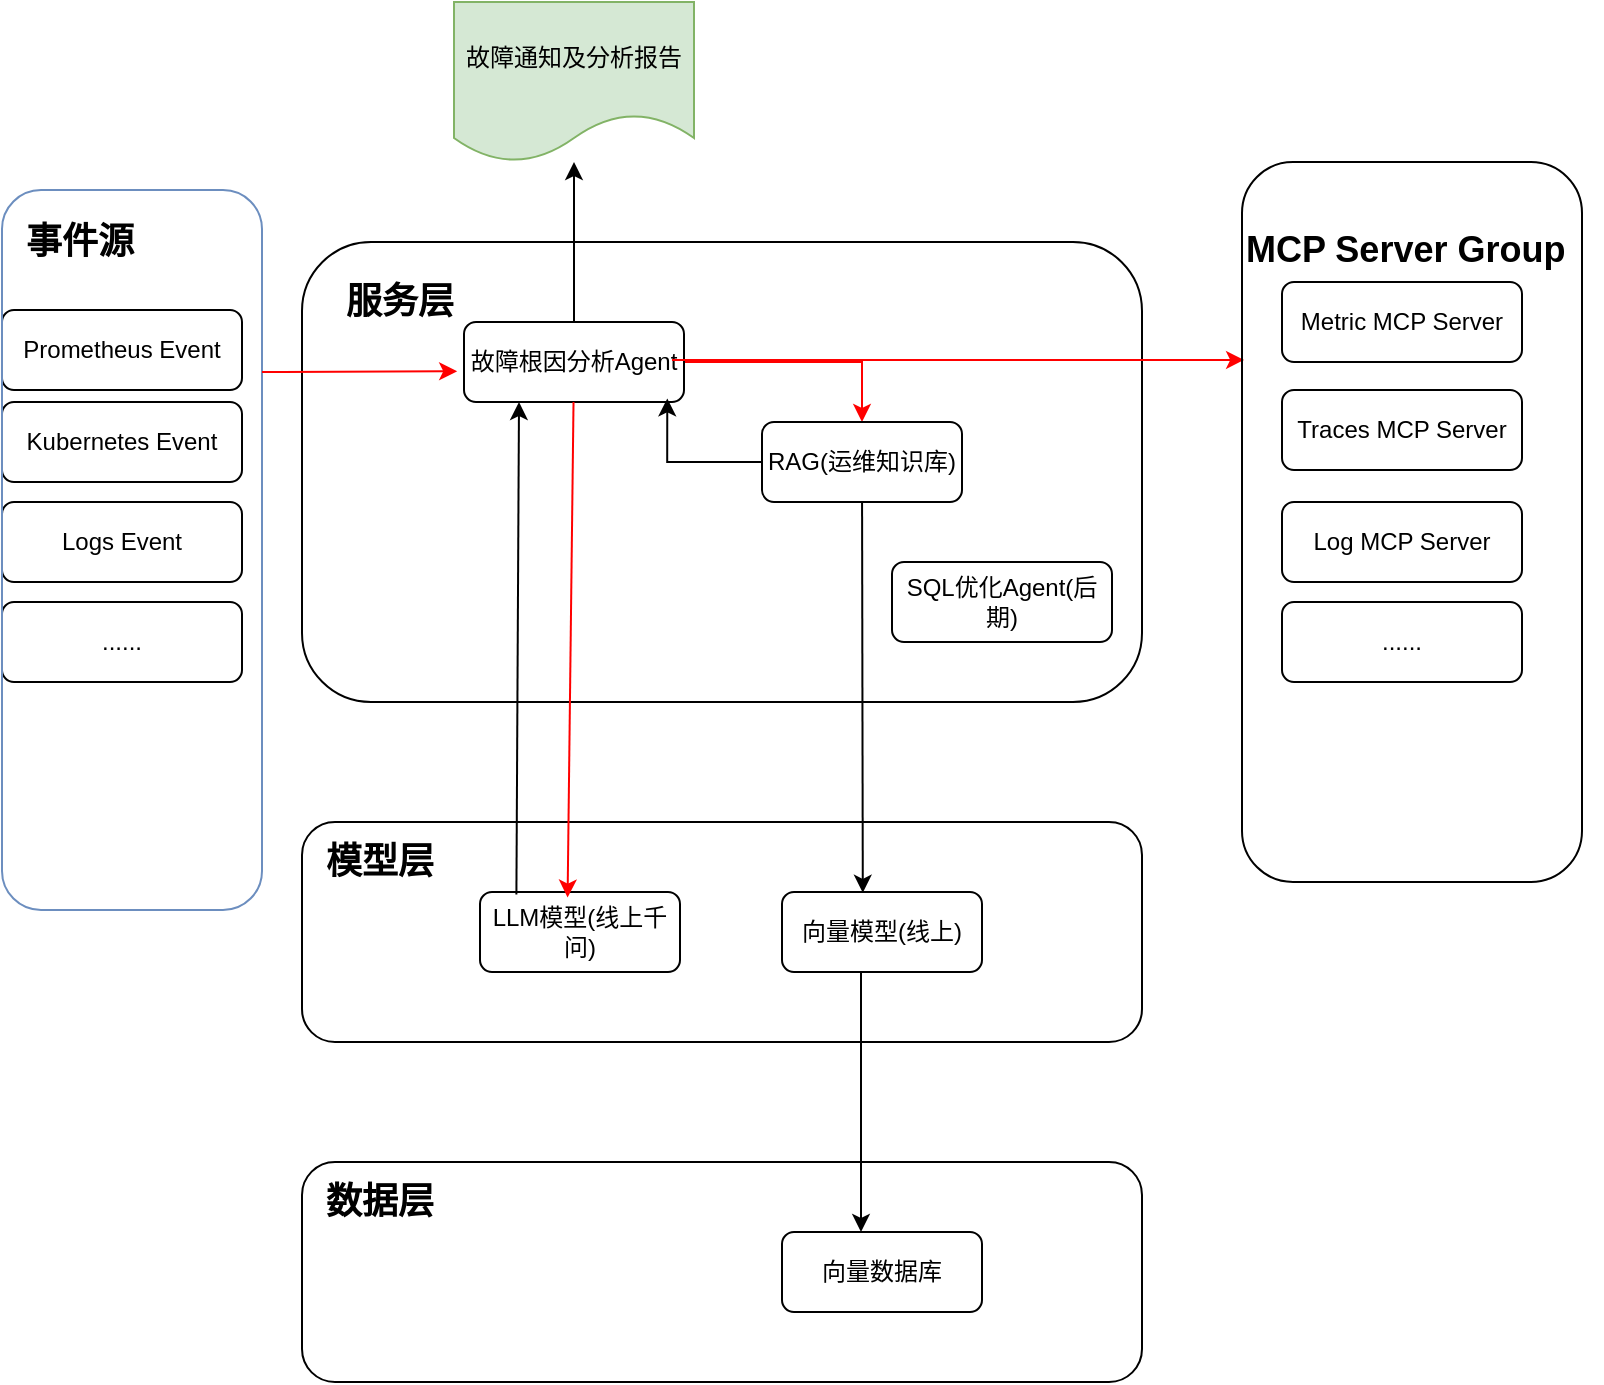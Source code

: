 <mxfile version="27.0.5">
  <diagram id="C5RBs43oDa-KdzZeNtuy" name="Page-1">
    <mxGraphModel dx="1028" dy="611" grid="1" gridSize="10" guides="1" tooltips="1" connect="1" arrows="1" fold="1" page="1" pageScale="1" pageWidth="827" pageHeight="1169" math="0" shadow="0">
      <root>
        <mxCell id="WIyWlLk6GJQsqaUBKTNV-0" />
        <mxCell id="WIyWlLk6GJQsqaUBKTNV-1" parent="WIyWlLk6GJQsqaUBKTNV-0" />
        <mxCell id="WIyWlLk6GJQsqaUBKTNV-3" value="Prometheus Event" style="rounded=1;whiteSpace=wrap;html=1;fontSize=12;glass=0;strokeWidth=1;shadow=0;" parent="WIyWlLk6GJQsqaUBKTNV-1" vertex="1">
          <mxGeometry x="10" y="354" width="120" height="40" as="geometry" />
        </mxCell>
        <mxCell id="WIyWlLk6GJQsqaUBKTNV-7" value="Metric MCP Server" style="rounded=1;whiteSpace=wrap;html=1;fontSize=12;glass=0;strokeWidth=1;shadow=0;" parent="WIyWlLk6GJQsqaUBKTNV-1" vertex="1">
          <mxGeometry x="650" y="340" width="120" height="40" as="geometry" />
        </mxCell>
        <mxCell id="WIyWlLk6GJQsqaUBKTNV-12" value="Traces MCP Server" style="rounded=1;whiteSpace=wrap;html=1;fontSize=12;glass=0;strokeWidth=1;shadow=0;" parent="WIyWlLk6GJQsqaUBKTNV-1" vertex="1">
          <mxGeometry x="650" y="394" width="120" height="40" as="geometry" />
        </mxCell>
        <mxCell id="DCv8caVDf4fOnWX55zON-0" value="Log MCP Server" style="rounded=1;whiteSpace=wrap;html=1;fontSize=12;glass=0;strokeWidth=1;shadow=0;" vertex="1" parent="WIyWlLk6GJQsqaUBKTNV-1">
          <mxGeometry x="650" y="450" width="120" height="40" as="geometry" />
        </mxCell>
        <mxCell id="DCv8caVDf4fOnWX55zON-2" value="" style="rounded=1;whiteSpace=wrap;html=1;fillColor=none;" vertex="1" parent="WIyWlLk6GJQsqaUBKTNV-1">
          <mxGeometry x="160" y="780" width="420" height="110" as="geometry" />
        </mxCell>
        <mxCell id="DCv8caVDf4fOnWX55zON-3" value="&lt;h2&gt;&lt;b&gt;数据层&lt;/b&gt;&lt;/h2&gt;" style="text;html=1;align=left;verticalAlign=middle;resizable=0;points=[];autosize=1;strokeColor=none;fillColor=none;" vertex="1" parent="WIyWlLk6GJQsqaUBKTNV-1">
          <mxGeometry x="170" y="770" width="80" height="60" as="geometry" />
        </mxCell>
        <mxCell id="DCv8caVDf4fOnWX55zON-4" value="" style="rounded=1;whiteSpace=wrap;html=1;fillColor=none;" vertex="1" parent="WIyWlLk6GJQsqaUBKTNV-1">
          <mxGeometry x="160" y="610" width="420" height="110" as="geometry" />
        </mxCell>
        <mxCell id="DCv8caVDf4fOnWX55zON-5" value="" style="rounded=1;whiteSpace=wrap;html=1;fillColor=none;" vertex="1" parent="WIyWlLk6GJQsqaUBKTNV-1">
          <mxGeometry x="160" y="320" width="420" height="230" as="geometry" />
        </mxCell>
        <mxCell id="DCv8caVDf4fOnWX55zON-6" value="&lt;h2&gt;&lt;b&gt;模型层&lt;/b&gt;&lt;/h2&gt;" style="text;html=1;align=left;verticalAlign=middle;resizable=0;points=[];autosize=1;strokeColor=none;fillColor=none;" vertex="1" parent="WIyWlLk6GJQsqaUBKTNV-1">
          <mxGeometry x="170" y="600" width="80" height="60" as="geometry" />
        </mxCell>
        <mxCell id="DCv8caVDf4fOnWX55zON-7" value="&lt;h2&gt;服务层&lt;/h2&gt;" style="text;html=1;align=left;verticalAlign=middle;resizable=0;points=[];autosize=1;strokeColor=none;fillColor=none;" vertex="1" parent="WIyWlLk6GJQsqaUBKTNV-1">
          <mxGeometry x="180" y="320" width="80" height="60" as="geometry" />
        </mxCell>
        <mxCell id="DCv8caVDf4fOnWX55zON-8" value="向量数据库" style="rounded=1;whiteSpace=wrap;html=1;fontSize=12;glass=0;strokeWidth=1;shadow=0;" vertex="1" parent="WIyWlLk6GJQsqaUBKTNV-1">
          <mxGeometry x="400" y="815" width="100" height="40" as="geometry" />
        </mxCell>
        <mxCell id="DCv8caVDf4fOnWX55zON-18" style="edgeStyle=orthogonalEdgeStyle;rounded=0;orthogonalLoop=1;jettySize=auto;html=1;entryX=0.4;entryY=0;entryDx=0;entryDy=0;entryPerimeter=0;" edge="1" parent="WIyWlLk6GJQsqaUBKTNV-1">
          <mxGeometry relative="1" as="geometry">
            <mxPoint x="439.5" y="815" as="targetPoint" />
            <mxPoint x="439.5" y="685" as="sourcePoint" />
          </mxGeometry>
        </mxCell>
        <mxCell id="DCv8caVDf4fOnWX55zON-9" value="向量模型(线上)" style="rounded=1;whiteSpace=wrap;html=1;fontSize=12;glass=0;strokeWidth=1;shadow=0;" vertex="1" parent="WIyWlLk6GJQsqaUBKTNV-1">
          <mxGeometry x="400" y="645" width="100" height="40" as="geometry" />
        </mxCell>
        <mxCell id="DCv8caVDf4fOnWX55zON-10" value="LLM模型(线上千问)" style="rounded=1;whiteSpace=wrap;html=1;fontSize=12;glass=0;strokeWidth=1;shadow=0;" vertex="1" parent="WIyWlLk6GJQsqaUBKTNV-1">
          <mxGeometry x="249" y="645" width="100" height="40" as="geometry" />
        </mxCell>
        <mxCell id="DCv8caVDf4fOnWX55zON-27" style="edgeStyle=orthogonalEdgeStyle;rounded=0;orthogonalLoop=1;jettySize=auto;html=1;" edge="1" parent="WIyWlLk6GJQsqaUBKTNV-1" source="DCv8caVDf4fOnWX55zON-11" target="DCv8caVDf4fOnWX55zON-26">
          <mxGeometry relative="1" as="geometry" />
        </mxCell>
        <mxCell id="DCv8caVDf4fOnWX55zON-43" style="edgeStyle=orthogonalEdgeStyle;rounded=0;orthogonalLoop=1;jettySize=auto;html=1;exitX=1;exitY=0.5;exitDx=0;exitDy=0;" edge="1" parent="WIyWlLk6GJQsqaUBKTNV-1" source="DCv8caVDf4fOnWX55zON-11">
          <mxGeometry relative="1" as="geometry">
            <mxPoint x="351" y="380" as="targetPoint" />
          </mxGeometry>
        </mxCell>
        <mxCell id="DCv8caVDf4fOnWX55zON-45" style="edgeStyle=orthogonalEdgeStyle;rounded=0;orthogonalLoop=1;jettySize=auto;html=1;strokeColor=#FF0000;" edge="1" parent="WIyWlLk6GJQsqaUBKTNV-1" source="DCv8caVDf4fOnWX55zON-11" target="DCv8caVDf4fOnWX55zON-19">
          <mxGeometry relative="1" as="geometry" />
        </mxCell>
        <mxCell id="DCv8caVDf4fOnWX55zON-11" value="故障根因分析Agent" style="rounded=1;whiteSpace=wrap;html=1;fontSize=12;glass=0;strokeWidth=1;shadow=0;" vertex="1" parent="WIyWlLk6GJQsqaUBKTNV-1">
          <mxGeometry x="241" y="360" width="110" height="40" as="geometry" />
        </mxCell>
        <mxCell id="DCv8caVDf4fOnWX55zON-13" value="&lt;h2&gt;MCP Server Group&lt;/h2&gt;" style="text;html=1;align=left;verticalAlign=middle;resizable=0;points=[];autosize=1;strokeColor=none;fillColor=none;" vertex="1" parent="WIyWlLk6GJQsqaUBKTNV-1">
          <mxGeometry x="630" y="294" width="180" height="60" as="geometry" />
        </mxCell>
        <mxCell id="DCv8caVDf4fOnWX55zON-19" value="RAG(运维知识库)" style="rounded=1;whiteSpace=wrap;html=1;fontSize=12;glass=0;strokeWidth=1;shadow=0;" vertex="1" parent="WIyWlLk6GJQsqaUBKTNV-1">
          <mxGeometry x="390" y="410" width="100" height="40" as="geometry" />
        </mxCell>
        <mxCell id="DCv8caVDf4fOnWX55zON-20" style="rounded=0;orthogonalLoop=1;jettySize=auto;html=1;entryX=0.404;entryY=0.01;entryDx=0;entryDy=0;entryPerimeter=0;" edge="1" parent="WIyWlLk6GJQsqaUBKTNV-1" source="DCv8caVDf4fOnWX55zON-19" target="DCv8caVDf4fOnWX55zON-9">
          <mxGeometry relative="1" as="geometry" />
        </mxCell>
        <mxCell id="DCv8caVDf4fOnWX55zON-23" style="rounded=0;orthogonalLoop=1;jettySize=auto;html=1;exitX=0.182;exitY=0.03;exitDx=0;exitDy=0;entryX=0.25;entryY=1;entryDx=0;entryDy=0;exitPerimeter=0;" edge="1" parent="WIyWlLk6GJQsqaUBKTNV-1" source="DCv8caVDf4fOnWX55zON-10" target="DCv8caVDf4fOnWX55zON-11">
          <mxGeometry relative="1" as="geometry">
            <mxPoint x="279" y="645" as="sourcePoint" />
            <mxPoint x="274" y="410" as="targetPoint" />
          </mxGeometry>
        </mxCell>
        <mxCell id="DCv8caVDf4fOnWX55zON-25" style="edgeStyle=orthogonalEdgeStyle;rounded=0;orthogonalLoop=1;jettySize=auto;html=1;entryX=0.017;entryY=0.333;entryDx=0;entryDy=0;entryPerimeter=0;strokeColor=#FF0000;" edge="1" parent="WIyWlLk6GJQsqaUBKTNV-1">
          <mxGeometry relative="1" as="geometry">
            <mxPoint x="345" y="379" as="sourcePoint" />
            <mxPoint x="631.06" y="378.98" as="targetPoint" />
          </mxGeometry>
        </mxCell>
        <mxCell id="DCv8caVDf4fOnWX55zON-26" value="故障通知及分析报告" style="shape=document;whiteSpace=wrap;html=1;boundedLbl=1;fillColor=#d5e8d4;strokeColor=#82b366;" vertex="1" parent="WIyWlLk6GJQsqaUBKTNV-1">
          <mxGeometry x="236" y="200" width="120" height="80" as="geometry" />
        </mxCell>
        <mxCell id="DCv8caVDf4fOnWX55zON-28" style="edgeStyle=orthogonalEdgeStyle;rounded=0;orthogonalLoop=1;jettySize=auto;html=1;entryX=0.924;entryY=0.955;entryDx=0;entryDy=0;entryPerimeter=0;" edge="1" parent="WIyWlLk6GJQsqaUBKTNV-1" source="DCv8caVDf4fOnWX55zON-19" target="DCv8caVDf4fOnWX55zON-11">
          <mxGeometry relative="1" as="geometry" />
        </mxCell>
        <mxCell id="DCv8caVDf4fOnWX55zON-29" value="Kubernetes Event" style="rounded=1;whiteSpace=wrap;html=1;fontSize=12;glass=0;strokeWidth=1;shadow=0;" vertex="1" parent="WIyWlLk6GJQsqaUBKTNV-1">
          <mxGeometry x="10" y="400" width="120" height="40" as="geometry" />
        </mxCell>
        <mxCell id="DCv8caVDf4fOnWX55zON-30" value="Logs Event" style="rounded=1;whiteSpace=wrap;html=1;fontSize=12;glass=0;strokeWidth=1;shadow=0;" vertex="1" parent="WIyWlLk6GJQsqaUBKTNV-1">
          <mxGeometry x="10" y="450" width="120" height="40" as="geometry" />
        </mxCell>
        <mxCell id="DCv8caVDf4fOnWX55zON-31" value="......" style="rounded=1;whiteSpace=wrap;html=1;fontSize=12;glass=0;strokeWidth=1;shadow=0;" vertex="1" parent="WIyWlLk6GJQsqaUBKTNV-1">
          <mxGeometry x="10" y="500" width="120" height="40" as="geometry" />
        </mxCell>
        <mxCell id="DCv8caVDf4fOnWX55zON-35" value="......" style="rounded=1;whiteSpace=wrap;html=1;fontSize=12;glass=0;strokeWidth=1;shadow=0;" vertex="1" parent="WIyWlLk6GJQsqaUBKTNV-1">
          <mxGeometry x="650" y="500" width="120" height="40" as="geometry" />
        </mxCell>
        <mxCell id="DCv8caVDf4fOnWX55zON-36" value="&lt;h2&gt;事件源&lt;/h2&gt;" style="text;html=1;align=left;verticalAlign=middle;resizable=0;points=[];autosize=1;strokeColor=none;fillColor=none;" vertex="1" parent="WIyWlLk6GJQsqaUBKTNV-1">
          <mxGeometry x="20" y="290" width="80" height="60" as="geometry" />
        </mxCell>
        <mxCell id="DCv8caVDf4fOnWX55zON-37" value="" style="rounded=1;whiteSpace=wrap;html=1;fillColor=none;strokeColor=#6c8ebf;" vertex="1" parent="WIyWlLk6GJQsqaUBKTNV-1">
          <mxGeometry x="10" y="294" width="130" height="360" as="geometry" />
        </mxCell>
        <mxCell id="DCv8caVDf4fOnWX55zON-38" value="" style="rounded=1;whiteSpace=wrap;html=1;fillColor=none;" vertex="1" parent="WIyWlLk6GJQsqaUBKTNV-1">
          <mxGeometry x="630" y="280" width="170" height="360" as="geometry" />
        </mxCell>
        <mxCell id="DCv8caVDf4fOnWX55zON-40" style="rounded=0;orthogonalLoop=1;jettySize=auto;html=1;entryX=0.438;entryY=0.07;entryDx=0;entryDy=0;entryPerimeter=0;strokeColor=#FF0000;" edge="1" parent="WIyWlLk6GJQsqaUBKTNV-1" source="DCv8caVDf4fOnWX55zON-11" target="DCv8caVDf4fOnWX55zON-10">
          <mxGeometry relative="1" as="geometry" />
        </mxCell>
        <mxCell id="DCv8caVDf4fOnWX55zON-41" style="edgeStyle=orthogonalEdgeStyle;rounded=0;orthogonalLoop=1;jettySize=auto;html=1;entryX=0.72;entryY=1.077;entryDx=0;entryDy=0;entryPerimeter=0;strokeColor=#FF0000;" edge="1" parent="WIyWlLk6GJQsqaUBKTNV-1" source="DCv8caVDf4fOnWX55zON-37" target="DCv8caVDf4fOnWX55zON-7">
          <mxGeometry relative="1" as="geometry">
            <Array as="points">
              <mxPoint x="150" y="385" />
              <mxPoint x="150" y="385" />
            </Array>
          </mxGeometry>
        </mxCell>
        <mxCell id="DCv8caVDf4fOnWX55zON-44" value="SQL优化Agent(后期)" style="rounded=1;whiteSpace=wrap;html=1;fontSize=12;glass=0;strokeWidth=1;shadow=0;" vertex="1" parent="WIyWlLk6GJQsqaUBKTNV-1">
          <mxGeometry x="455" y="480" width="110" height="40" as="geometry" />
        </mxCell>
      </root>
    </mxGraphModel>
  </diagram>
</mxfile>
